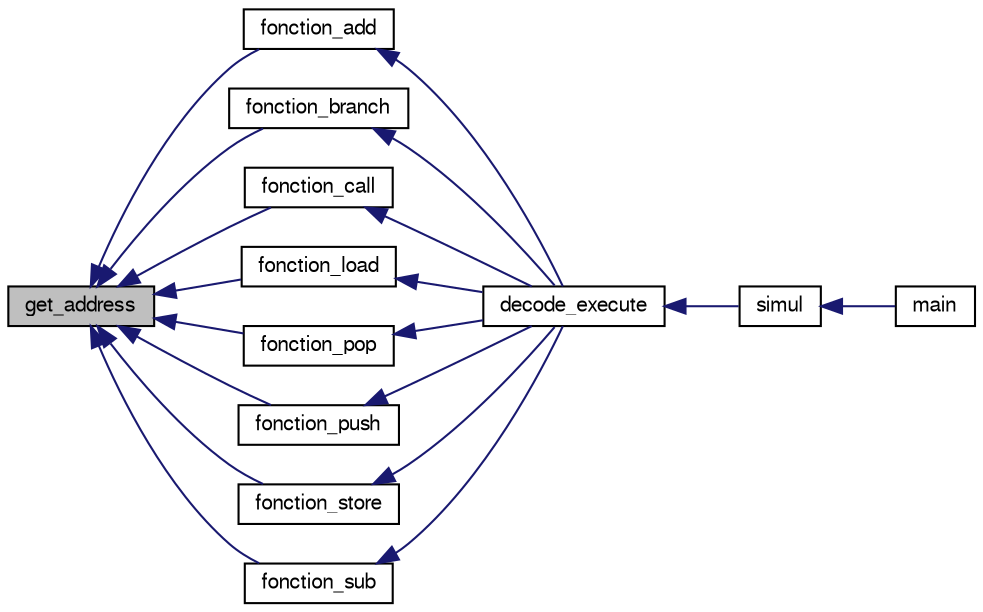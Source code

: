 digraph "get_address"
{
  edge [fontname="FreeSans",fontsize="10",labelfontname="FreeSans",labelfontsize="10"];
  node [fontname="FreeSans",fontsize="10",shape=record];
  rankdir="LR";
  Node1 [label="get_address",height=0.2,width=0.4,color="black", fillcolor="grey75", style="filled" fontcolor="black"];
  Node1 -> Node2 [dir="back",color="midnightblue",fontsize="10",style="solid",fontname="FreeSans"];
  Node2 [label="fonction_add",height=0.2,width=0.4,color="black", fillcolor="white", style="filled",URL="$exec_8c.html#a87251ac60416028187c12f8e0ca811f3",tooltip="Effectue un ADD. "];
  Node2 -> Node3 [dir="back",color="midnightblue",fontsize="10",style="solid",fontname="FreeSans"];
  Node3 [label="decode_execute",height=0.2,width=0.4,color="black", fillcolor="white", style="filled",URL="$exec_8h.html#a41471ced34d27777447c2609173af7de",tooltip="Décodage et exécution d&#39;une instruction. "];
  Node3 -> Node4 [dir="back",color="midnightblue",fontsize="10",style="solid",fontname="FreeSans"];
  Node4 [label="simul",height=0.2,width=0.4,color="black", fillcolor="white", style="filled",URL="$machine_8h.html#ad0bfa0ce7434b963eea888d7b847ac3b",tooltip="Simulation. "];
  Node4 -> Node5 [dir="back",color="midnightblue",fontsize="10",style="solid",fontname="FreeSans"];
  Node5 [label="main",height=0.2,width=0.4,color="black", fillcolor="white", style="filled",URL="$test__simul_8c.html#a0ddf1224851353fc92bfbff6f499fa97",tooltip="Programme de test. "];
  Node1 -> Node6 [dir="back",color="midnightblue",fontsize="10",style="solid",fontname="FreeSans"];
  Node6 [label="fonction_branch",height=0.2,width=0.4,color="black", fillcolor="white", style="filled",URL="$exec_8c.html#ab055f9e6fb5537c28765169d5d11e4aa",tooltip="Effectue un BRANCH. "];
  Node6 -> Node3 [dir="back",color="midnightblue",fontsize="10",style="solid",fontname="FreeSans"];
  Node1 -> Node7 [dir="back",color="midnightblue",fontsize="10",style="solid",fontname="FreeSans"];
  Node7 [label="fonction_call",height=0.2,width=0.4,color="black", fillcolor="white", style="filled",URL="$exec_8c.html#acf85a9c053eaa2dbd9f5c3cbd73aa7e9",tooltip="Effectue un CALL. "];
  Node7 -> Node3 [dir="back",color="midnightblue",fontsize="10",style="solid",fontname="FreeSans"];
  Node1 -> Node8 [dir="back",color="midnightblue",fontsize="10",style="solid",fontname="FreeSans"];
  Node8 [label="fonction_load",height=0.2,width=0.4,color="black", fillcolor="white", style="filled",URL="$exec_8c.html#a92b4d402572d9ec27fa0a5a97ede89c5",tooltip="Effectue un LOAD. "];
  Node8 -> Node3 [dir="back",color="midnightblue",fontsize="10",style="solid",fontname="FreeSans"];
  Node1 -> Node9 [dir="back",color="midnightblue",fontsize="10",style="solid",fontname="FreeSans"];
  Node9 [label="fonction_pop",height=0.2,width=0.4,color="black", fillcolor="white", style="filled",URL="$exec_8c.html#a987d5e0748cf4789afb468ba78988465",tooltip="Effectue un POP. "];
  Node9 -> Node3 [dir="back",color="midnightblue",fontsize="10",style="solid",fontname="FreeSans"];
  Node1 -> Node10 [dir="back",color="midnightblue",fontsize="10",style="solid",fontname="FreeSans"];
  Node10 [label="fonction_push",height=0.2,width=0.4,color="black", fillcolor="white", style="filled",URL="$exec_8c.html#aeafa78189045f0e665b7c325d6ae0d4f",tooltip="Effectue un PUSH. "];
  Node10 -> Node3 [dir="back",color="midnightblue",fontsize="10",style="solid",fontname="FreeSans"];
  Node1 -> Node11 [dir="back",color="midnightblue",fontsize="10",style="solid",fontname="FreeSans"];
  Node11 [label="fonction_store",height=0.2,width=0.4,color="black", fillcolor="white", style="filled",URL="$exec_8c.html#a8ba981b12ba61a2a811a7da7d9a4f32e",tooltip="Effectue un STORE. "];
  Node11 -> Node3 [dir="back",color="midnightblue",fontsize="10",style="solid",fontname="FreeSans"];
  Node1 -> Node12 [dir="back",color="midnightblue",fontsize="10",style="solid",fontname="FreeSans"];
  Node12 [label="fonction_sub",height=0.2,width=0.4,color="black", fillcolor="white", style="filled",URL="$exec_8c.html#a39e93ba0562d8789655514c017eef921",tooltip="Effectue un SUB. "];
  Node12 -> Node3 [dir="back",color="midnightblue",fontsize="10",style="solid",fontname="FreeSans"];
}
